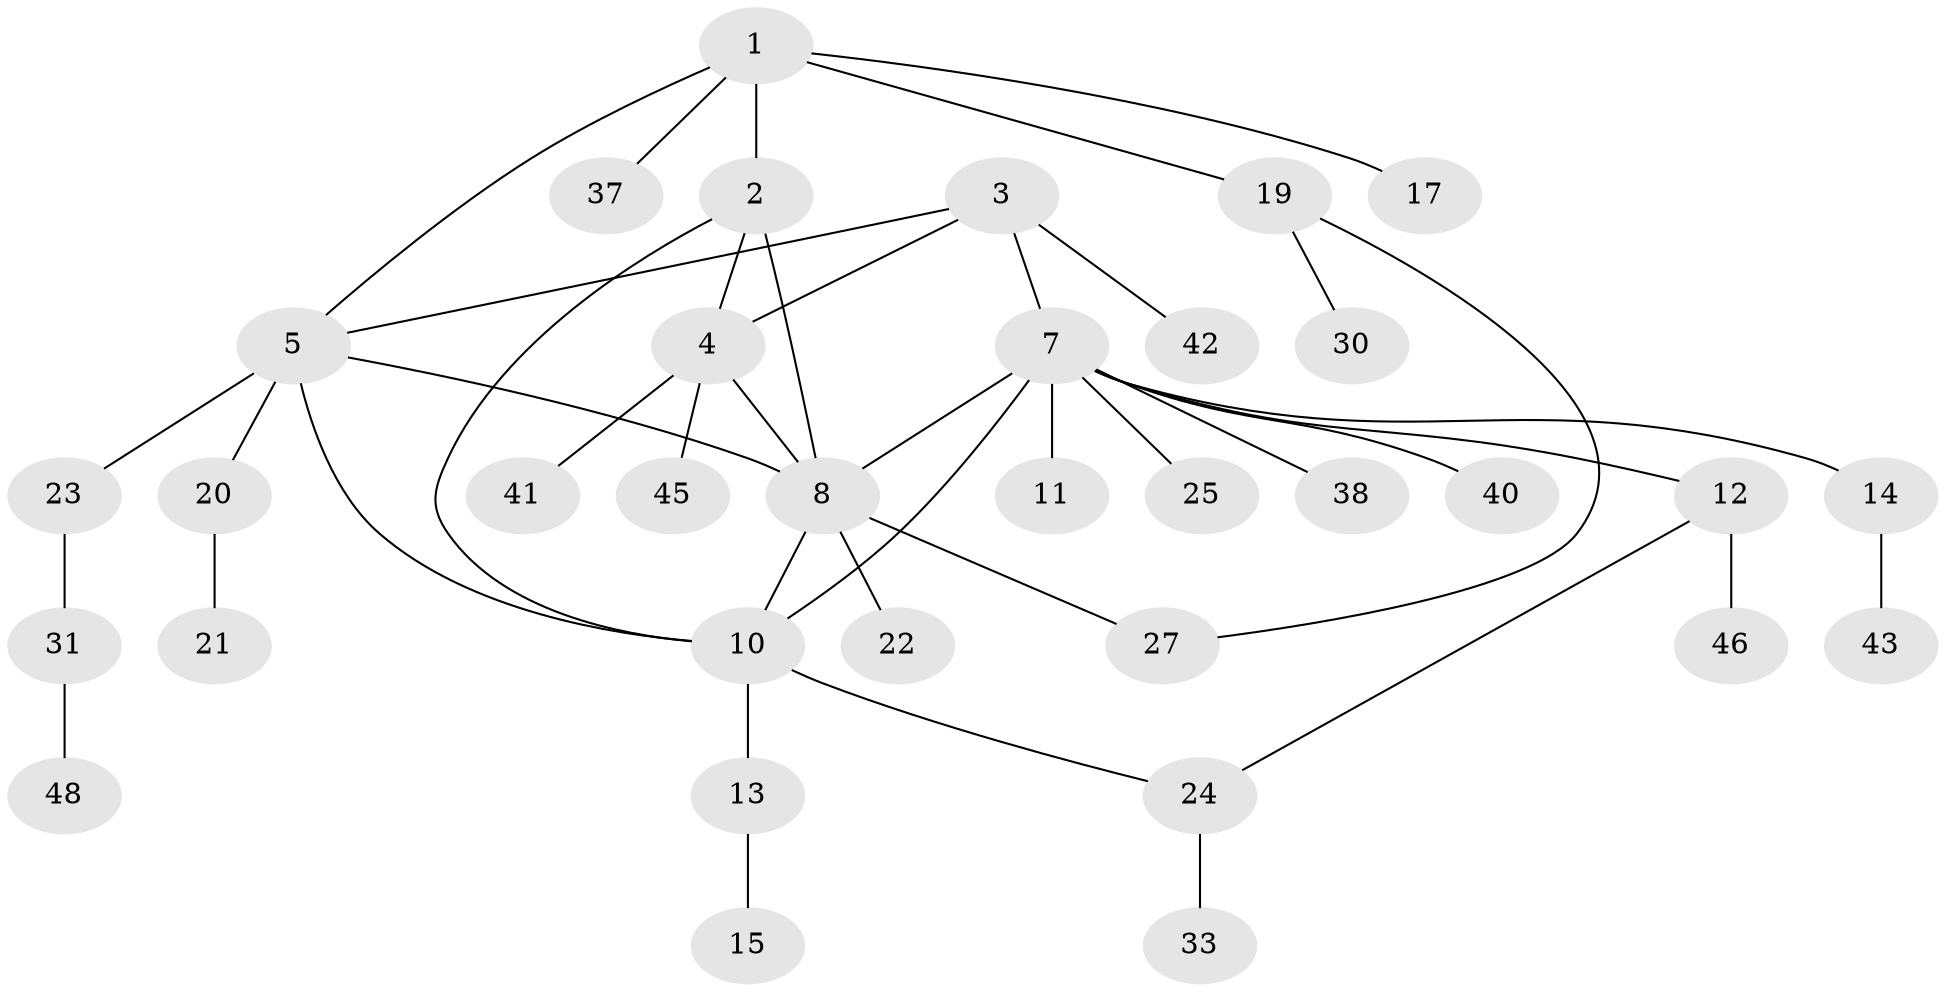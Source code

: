 // original degree distribution, {6: 0.06, 4: 0.08, 5: 0.02, 2: 0.18, 7: 0.06, 1: 0.52, 3: 0.08}
// Generated by graph-tools (version 1.1) at 2025/11/02/27/25 16:11:31]
// undirected, 34 vertices, 42 edges
graph export_dot {
graph [start="1"]
  node [color=gray90,style=filled];
  1 [super="+34"];
  2;
  3 [super="+44"];
  4 [super="+16"];
  5 [super="+6"];
  7 [super="+9"];
  8 [super="+29"];
  10 [super="+28"];
  11;
  12 [super="+35"];
  13 [super="+50"];
  14 [super="+39"];
  15 [super="+18"];
  17;
  19 [super="+26"];
  20;
  21 [super="+32"];
  22;
  23;
  24;
  25;
  27 [super="+36"];
  30 [super="+49"];
  31 [super="+47"];
  33;
  37;
  38;
  40;
  41;
  42;
  43;
  45;
  46;
  48;
  1 -- 2;
  1 -- 17;
  1 -- 19;
  1 -- 37;
  1 -- 5;
  2 -- 4;
  2 -- 8;
  2 -- 10;
  3 -- 4;
  3 -- 42;
  3 -- 7;
  3 -- 5;
  4 -- 8;
  4 -- 41;
  4 -- 45;
  5 -- 10;
  5 -- 20;
  5 -- 23;
  5 -- 8;
  7 -- 8;
  7 -- 12;
  7 -- 14;
  7 -- 38;
  7 -- 40;
  7 -- 25;
  7 -- 10;
  7 -- 11;
  8 -- 22;
  8 -- 10;
  8 -- 27;
  10 -- 13;
  10 -- 24;
  12 -- 24;
  12 -- 46;
  13 -- 15;
  14 -- 43;
  19 -- 27;
  19 -- 30;
  20 -- 21;
  23 -- 31;
  24 -- 33;
  31 -- 48;
}

